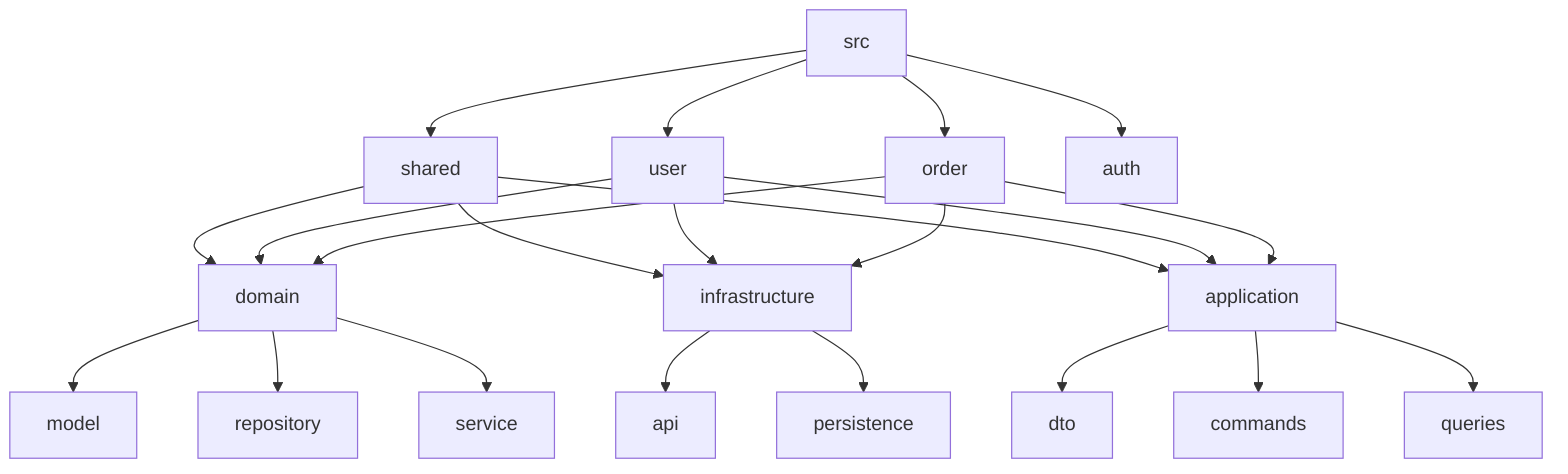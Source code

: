 graph TD
src --> shared
src --> user
src --> order
src --> auth

    shared --> domain
    shared --> infrastructure
    shared --> application

    user --> domain
    user --> infrastructure
    user --> application

    order --> domain
    order --> infrastructure
    order --> application

    domain --> model
    domain --> repository
    domain --> service

    infrastructure --> api
    infrastructure --> persistence

    application --> dto
    application --> commands
    application --> queries